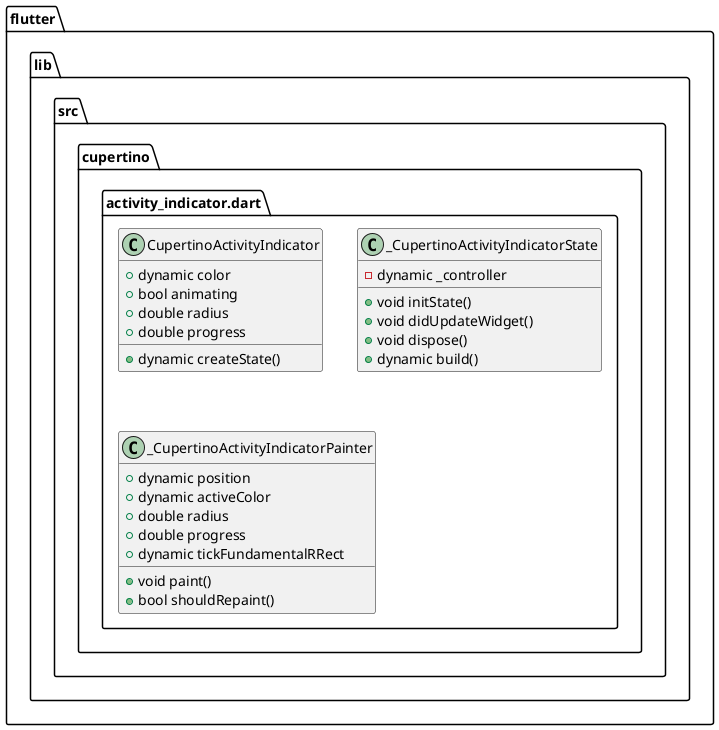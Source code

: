 @startuml
set namespaceSeparator ::

class "flutter::lib::src::cupertino::activity_indicator.dart::CupertinoActivityIndicator" {
  +dynamic color
  +bool animating
  +double radius
  +double progress
  +dynamic createState()
}

class "flutter::lib::src::cupertino::activity_indicator.dart::_CupertinoActivityIndicatorState" {
  -dynamic _controller
  +void initState()
  +void didUpdateWidget()
  +void dispose()
  +dynamic build()
}

class "flutter::lib::src::cupertino::activity_indicator.dart::_CupertinoActivityIndicatorPainter" {
  +dynamic position
  +dynamic activeColor
  +double radius
  +double progress
  +dynamic tickFundamentalRRect
  +void paint()
  +bool shouldRepaint()
}


@enduml